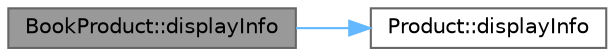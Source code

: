 digraph "BookProduct::displayInfo"
{
 // LATEX_PDF_SIZE
  bgcolor="transparent";
  edge [fontname=Helvetica,fontsize=10,labelfontname=Helvetica,labelfontsize=10];
  node [fontname=Helvetica,fontsize=10,shape=box,height=0.2,width=0.4];
  rankdir="LR";
  Node1 [id="Node000001",label="BookProduct::displayInfo",height=0.2,width=0.4,color="gray40", fillcolor="grey60", style="filled", fontcolor="black",tooltip="Выводит информацию о книжном товаре"];
  Node1 -> Node2 [id="edge1_Node000001_Node000002",color="steelblue1",style="solid",tooltip=" "];
  Node2 [id="Node000002",label="Product::displayInfo",height=0.2,width=0.4,color="grey40", fillcolor="white", style="filled",URL="$class_product.html#a57561ab6f19b624afdd4d848307a2d35",tooltip="Выводит информацию о товаре"];
}
